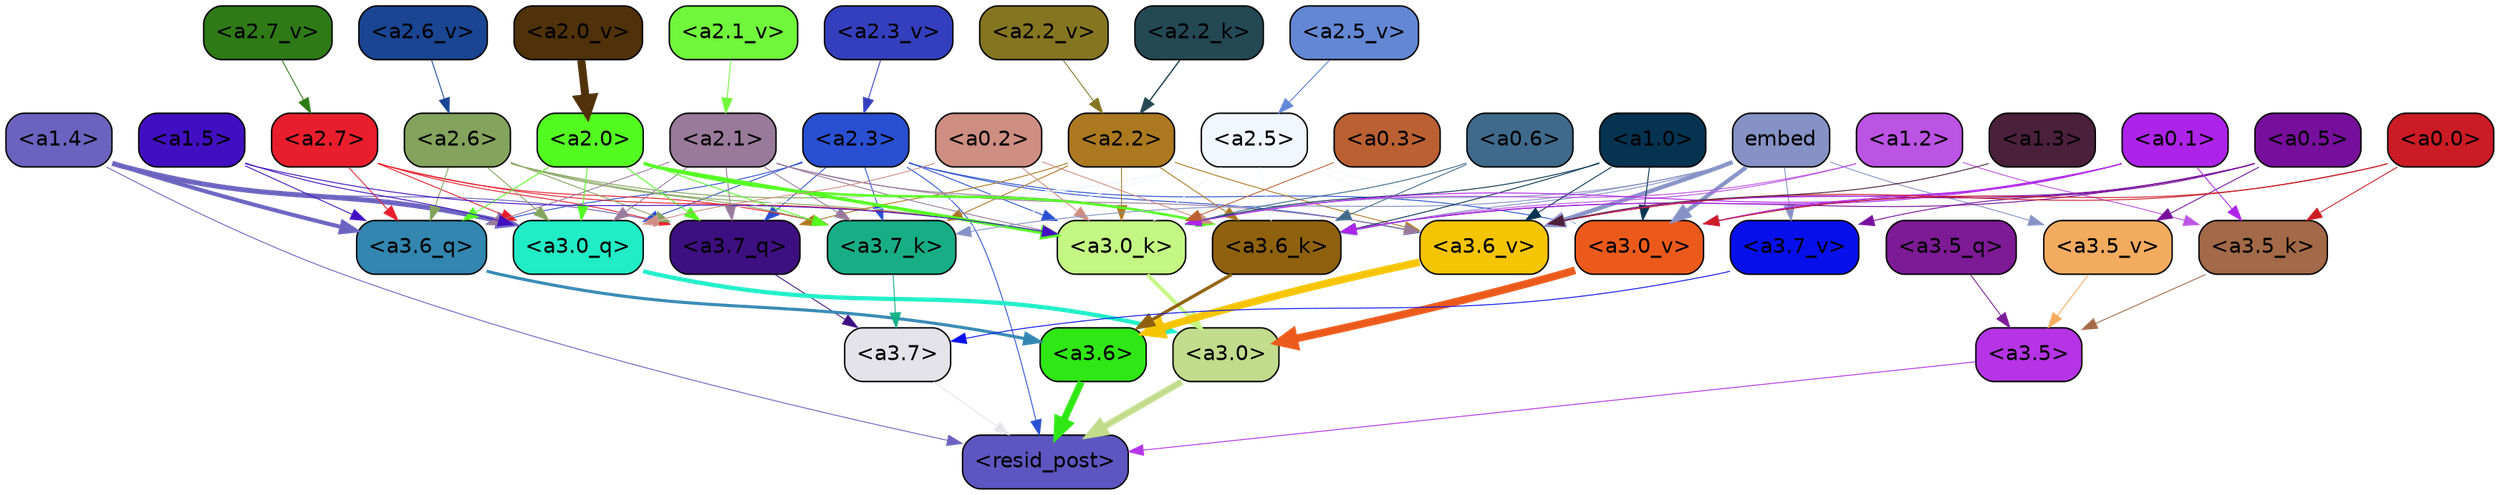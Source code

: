 strict digraph "" {
	graph [bgcolor=transparent,
		layout=dot,
		overlap=false,
		splines=true
	];
	"<a3.7>"	[color=black,
		fillcolor="#e5e3ea",
		fontname=Helvetica,
		shape=box,
		style="filled, rounded"];
	"<resid_post>"	[color=black,
		fillcolor="#5e56c0",
		fontname=Helvetica,
		shape=box,
		style="filled, rounded"];
	"<a3.7>" -> "<resid_post>"	[color="#e5e3ea",
		penwidth=0.6];
	"<a3.6>"	[color=black,
		fillcolor="#2fe715",
		fontname=Helvetica,
		shape=box,
		style="filled, rounded"];
	"<a3.6>" -> "<resid_post>"	[color="#2fe715",
		penwidth=4.646730065345764];
	"<a3.5>"	[color=black,
		fillcolor="#b534e5",
		fontname=Helvetica,
		shape=box,
		style="filled, rounded"];
	"<a3.5>" -> "<resid_post>"	[color="#b534e5",
		penwidth=0.6];
	"<a3.0>"	[color=black,
		fillcolor="#c1dc8c",
		fontname=Helvetica,
		shape=box,
		style="filled, rounded"];
	"<a3.0>" -> "<resid_post>"	[color="#c1dc8c",
		penwidth=4.323132634162903];
	"<a2.3>"	[color=black,
		fillcolor="#2950d2",
		fontname=Helvetica,
		shape=box,
		style="filled, rounded"];
	"<a2.3>" -> "<resid_post>"	[color="#2950d2",
		penwidth=0.6];
	"<a3.7_q>"	[color=black,
		fillcolor="#3e0f80",
		fontname=Helvetica,
		shape=box,
		style="filled, rounded"];
	"<a2.3>" -> "<a3.7_q>"	[color="#2950d2",
		penwidth=0.6];
	"<a3.6_q>"	[color=black,
		fillcolor="#3286b0",
		fontname=Helvetica,
		shape=box,
		style="filled, rounded"];
	"<a2.3>" -> "<a3.6_q>"	[color="#2950d2",
		penwidth=0.6];
	"<a3.0_q>"	[color=black,
		fillcolor="#20ecc6",
		fontname=Helvetica,
		shape=box,
		style="filled, rounded"];
	"<a2.3>" -> "<a3.0_q>"	[color="#2950d2",
		penwidth=0.6];
	"<a3.7_k>"	[color=black,
		fillcolor="#18ae85",
		fontname=Helvetica,
		shape=box,
		style="filled, rounded"];
	"<a2.3>" -> "<a3.7_k>"	[color="#2950d2",
		penwidth=0.6];
	"<a3.0_k>"	[color=black,
		fillcolor="#c4f683",
		fontname=Helvetica,
		shape=box,
		style="filled, rounded"];
	"<a2.3>" -> "<a3.0_k>"	[color="#2950d2",
		penwidth=0.6];
	"<a3.6_v>"	[color=black,
		fillcolor="#f5c402",
		fontname=Helvetica,
		shape=box,
		style="filled, rounded"];
	"<a2.3>" -> "<a3.6_v>"	[color="#2950d2",
		penwidth=0.6];
	"<a3.0_v>"	[color=black,
		fillcolor="#ec5a1b",
		fontname=Helvetica,
		shape=box,
		style="filled, rounded"];
	"<a2.3>" -> "<a3.0_v>"	[color="#2950d2",
		penwidth=0.6];
	"<a1.4>"	[color=black,
		fillcolor="#6b63bf",
		fontname=Helvetica,
		shape=box,
		style="filled, rounded"];
	"<a1.4>" -> "<resid_post>"	[color="#6b63bf",
		penwidth=0.6];
	"<a1.4>" -> "<a3.7_q>"	[color="#6b63bf",
		penwidth=0.6];
	"<a1.4>" -> "<a3.6_q>"	[color="#6b63bf",
		penwidth=2.700703263282776];
	"<a1.4>" -> "<a3.0_q>"	[color="#6b63bf",
		penwidth=3.34255850315094];
	"<a3.7_q>" -> "<a3.7>"	[color="#3e0f80",
		penwidth=0.6];
	"<a3.6_q>" -> "<a3.6>"	[color="#3286b0",
		penwidth=2.03758105635643];
	"<a3.5_q>"	[color=black,
		fillcolor="#7d1a96",
		fontname=Helvetica,
		shape=box,
		style="filled, rounded"];
	"<a3.5_q>" -> "<a3.5>"	[color="#7d1a96",
		penwidth=0.6];
	"<a3.0_q>" -> "<a3.0>"	[color="#20ecc6",
		penwidth=2.8638100624084473];
	"<a3.7_k>" -> "<a3.7>"	[color="#18ae85",
		penwidth=0.6];
	"<a3.6_k>"	[color=black,
		fillcolor="#8f610f",
		fontname=Helvetica,
		shape=box,
		style="filled, rounded"];
	"<a3.6_k>" -> "<a3.6>"	[color="#8f610f",
		penwidth=2.174198240041733];
	"<a3.5_k>"	[color=black,
		fillcolor="#a36948",
		fontname=Helvetica,
		shape=box,
		style="filled, rounded"];
	"<a3.5_k>" -> "<a3.5>"	[color="#a36948",
		penwidth=0.6];
	"<a3.0_k>" -> "<a3.0>"	[color="#c4f683",
		penwidth=2.6274144649505615];
	"<a3.7_v>"	[color=black,
		fillcolor="#0710eb",
		fontname=Helvetica,
		shape=box,
		style="filled, rounded"];
	"<a3.7_v>" -> "<a3.7>"	[color="#0710eb",
		penwidth=0.6];
	"<a3.6_v>" -> "<a3.6>"	[color="#f5c402",
		penwidth=5.002329230308533];
	"<a3.5_v>"	[color=black,
		fillcolor="#f3ab5f",
		fontname=Helvetica,
		shape=box,
		style="filled, rounded"];
	"<a3.5_v>" -> "<a3.5>"	[color="#f3ab5f",
		penwidth=0.6];
	"<a3.0_v>" -> "<a3.0>"	[color="#ec5a1b",
		penwidth=5.188832879066467];
	"<a2.7>"	[color=black,
		fillcolor="#e91e2c",
		fontname=Helvetica,
		shape=box,
		style="filled, rounded"];
	"<a2.7>" -> "<a3.7_q>"	[color="#e91e2c",
		penwidth=0.6];
	"<a2.7>" -> "<a3.6_q>"	[color="#e91e2c",
		penwidth=0.6];
	"<a2.7>" -> "<a3.0_q>"	[color="#e91e2c",
		penwidth=0.6];
	"<a2.7>" -> "<a3.7_k>"	[color="#e91e2c",
		penwidth=0.6];
	"<a2.7>" -> "<a3.0_k>"	[color="#e91e2c",
		penwidth=0.6];
	"<a2.6>"	[color=black,
		fillcolor="#84a35c",
		fontname=Helvetica,
		shape=box,
		style="filled, rounded"];
	"<a2.6>" -> "<a3.7_q>"	[color="#84a35c",
		penwidth=0.6];
	"<a2.6>" -> "<a3.6_q>"	[color="#84a35c",
		penwidth=0.6];
	"<a2.6>" -> "<a3.0_q>"	[color="#84a35c",
		penwidth=0.6];
	"<a2.6>" -> "<a3.7_k>"	[color="#84a35c",
		penwidth=0.6];
	"<a2.6>" -> "<a3.6_k>"	[color="#84a35c",
		penwidth=0.6];
	"<a2.6>" -> "<a3.0_k>"	[color="#84a35c",
		penwidth=0.6];
	"<a2.5>"	[color=black,
		fillcolor="#f1f7ff",
		fontname=Helvetica,
		shape=box,
		style="filled, rounded"];
	"<a2.5>" -> "<a3.7_q>"	[color="#f1f7ff",
		penwidth=0.6];
	"<a2.5>" -> "<a3.0_q>"	[color="#f1f7ff",
		penwidth=0.6];
	"<a2.5>" -> "<a3.7_k>"	[color="#f1f7ff",
		penwidth=0.6];
	"<a2.5>" -> "<a3.6_k>"	[color="#f1f7ff",
		penwidth=0.6];
	"<a2.5>" -> "<a3.0_k>"	[color="#f1f7ff",
		penwidth=0.6];
	"<a2.5>" -> "<a3.6_v>"	[color="#f1f7ff",
		penwidth=0.6];
	"<a2.5>" -> "<a3.0_v>"	[color="#f1f7ff",
		penwidth=0.6];
	"<a2.2>"	[color=black,
		fillcolor="#ac7920",
		fontname=Helvetica,
		shape=box,
		style="filled, rounded"];
	"<a2.2>" -> "<a3.7_q>"	[color="#ac7920",
		penwidth=0.6];
	"<a2.2>" -> "<a3.7_k>"	[color="#ac7920",
		penwidth=0.6];
	"<a2.2>" -> "<a3.6_k>"	[color="#ac7920",
		penwidth=0.6];
	"<a2.2>" -> "<a3.0_k>"	[color="#ac7920",
		penwidth=0.6];
	"<a2.2>" -> "<a3.6_v>"	[color="#ac7920",
		penwidth=0.6];
	"<a2.1>"	[color=black,
		fillcolor="#997a9a",
		fontname=Helvetica,
		shape=box,
		style="filled, rounded"];
	"<a2.1>" -> "<a3.7_q>"	[color="#997a9a",
		penwidth=0.6];
	"<a2.1>" -> "<a3.6_q>"	[color="#997a9a",
		penwidth=0.6];
	"<a2.1>" -> "<a3.0_q>"	[color="#997a9a",
		penwidth=0.6];
	"<a2.1>" -> "<a3.7_k>"	[color="#997a9a",
		penwidth=0.6];
	"<a2.1>" -> "<a3.6_k>"	[color="#997a9a",
		penwidth=0.6];
	"<a2.1>" -> "<a3.0_k>"	[color="#997a9a",
		penwidth=0.6];
	"<a2.1>" -> "<a3.6_v>"	[color="#997a9a",
		penwidth=0.6];
	"<a2.0>"	[color=black,
		fillcolor="#53fc20",
		fontname=Helvetica,
		shape=box,
		style="filled, rounded"];
	"<a2.0>" -> "<a3.7_q>"	[color="#53fc20",
		penwidth=0.6];
	"<a2.0>" -> "<a3.6_q>"	[color="#53fc20",
		penwidth=0.6];
	"<a2.0>" -> "<a3.0_q>"	[color="#53fc20",
		penwidth=0.6];
	"<a2.0>" -> "<a3.7_k>"	[color="#53fc20",
		penwidth=0.6];
	"<a2.0>" -> "<a3.6_k>"	[color="#53fc20",
		penwidth=1.6454488784074783];
	"<a2.0>" -> "<a3.0_k>"	[color="#53fc20",
		penwidth=2.2218968719244003];
	"<a1.5>"	[color=black,
		fillcolor="#410fc1",
		fontname=Helvetica,
		shape=box,
		style="filled, rounded"];
	"<a1.5>" -> "<a3.6_q>"	[color="#410fc1",
		penwidth=0.6];
	"<a1.5>" -> "<a3.0_q>"	[color="#410fc1",
		penwidth=0.6];
	"<a1.5>" -> "<a3.0_k>"	[color="#410fc1",
		penwidth=0.6];
	"<a0.2>"	[color=black,
		fillcolor="#ce8e81",
		fontname=Helvetica,
		shape=box,
		style="filled, rounded"];
	"<a0.2>" -> "<a3.0_q>"	[color="#ce8e81",
		penwidth=0.6];
	"<a0.2>" -> "<a3.6_k>"	[color="#ce8e81",
		penwidth=0.6];
	"<a0.2>" -> "<a3.0_k>"	[color="#ce8e81",
		penwidth=0.6];
	embed	[color=black,
		fillcolor="#8692c5",
		fontname=Helvetica,
		shape=box,
		style="filled, rounded"];
	embed -> "<a3.7_k>"	[color="#8692c5",
		penwidth=0.6];
	embed -> "<a3.6_k>"	[color="#8692c5",
		penwidth=0.6];
	embed -> "<a3.0_k>"	[color="#8692c5",
		penwidth=0.6];
	embed -> "<a3.7_v>"	[color="#8692c5",
		penwidth=0.6];
	embed -> "<a3.6_v>"	[color="#8692c5",
		penwidth=2.8301228284835815];
	embed -> "<a3.5_v>"	[color="#8692c5",
		penwidth=0.6];
	embed -> "<a3.0_v>"	[color="#8692c5",
		penwidth=2.7660785913467407];
	"<a1.2>"	[color=black,
		fillcolor="#bb53e3",
		fontname=Helvetica,
		shape=box,
		style="filled, rounded"];
	"<a1.2>" -> "<a3.6_k>"	[color="#bb53e3",
		penwidth=0.6];
	"<a1.2>" -> "<a3.5_k>"	[color="#bb53e3",
		penwidth=0.6];
	"<a1.2>" -> "<a3.0_k>"	[color="#bb53e3",
		penwidth=0.6];
	"<a1.0>"	[color=black,
		fillcolor="#063350",
		fontname=Helvetica,
		shape=box,
		style="filled, rounded"];
	"<a1.0>" -> "<a3.6_k>"	[color="#063350",
		penwidth=0.6];
	"<a1.0>" -> "<a3.0_k>"	[color="#063350",
		penwidth=0.6];
	"<a1.0>" -> "<a3.6_v>"	[color="#063350",
		penwidth=0.6];
	"<a1.0>" -> "<a3.0_v>"	[color="#063350",
		penwidth=0.6];
	"<a0.6>"	[color=black,
		fillcolor="#3f6a8b",
		fontname=Helvetica,
		shape=box,
		style="filled, rounded"];
	"<a0.6>" -> "<a3.6_k>"	[color="#3f6a8b",
		penwidth=0.6];
	"<a0.6>" -> "<a3.0_k>"	[color="#3f6a8b",
		penwidth=0.6];
	"<a0.5>"	[color=black,
		fillcolor="#770f9c",
		fontname=Helvetica,
		shape=box,
		style="filled, rounded"];
	"<a0.5>" -> "<a3.6_k>"	[color="#770f9c",
		penwidth=0.6];
	"<a0.5>" -> "<a3.7_v>"	[color="#770f9c",
		penwidth=0.6];
	"<a0.5>" -> "<a3.6_v>"	[color="#770f9c",
		penwidth=0.6];
	"<a0.5>" -> "<a3.5_v>"	[color="#770f9c",
		penwidth=0.6];
	"<a0.5>" -> "<a3.0_v>"	[color="#770f9c",
		penwidth=0.6124261617660522];
	"<a0.1>"	[color=black,
		fillcolor="#ad23e9",
		fontname=Helvetica,
		shape=box,
		style="filled, rounded"];
	"<a0.1>" -> "<a3.6_k>"	[color="#ad23e9",
		penwidth=0.6];
	"<a0.1>" -> "<a3.5_k>"	[color="#ad23e9",
		penwidth=0.6];
	"<a0.1>" -> "<a3.0_k>"	[color="#ad23e9",
		penwidth=0.6];
	"<a0.1>" -> "<a3.6_v>"	[color="#ad23e9",
		penwidth=0.6];
	"<a0.1>" -> "<a3.0_v>"	[color="#ad23e9",
		penwidth=0.6];
	"<a0.0>"	[color=black,
		fillcolor="#cb1b24",
		fontname=Helvetica,
		shape=box,
		style="filled, rounded"];
	"<a0.0>" -> "<a3.5_k>"	[color="#cb1b24",
		penwidth=0.6];
	"<a0.0>" -> "<a3.6_v>"	[color="#cb1b24",
		penwidth=0.6];
	"<a0.0>" -> "<a3.0_v>"	[color="#cb1b24",
		penwidth=0.6];
	"<a0.3>"	[color=black,
		fillcolor="#bb6033",
		fontname=Helvetica,
		shape=box,
		style="filled, rounded"];
	"<a0.3>" -> "<a3.0_k>"	[color="#bb6033",
		penwidth=0.6];
	"<a1.3>"	[color=black,
		fillcolor="#4b203b",
		fontname=Helvetica,
		shape=box,
		style="filled, rounded"];
	"<a1.3>" -> "<a3.6_v>"	[color="#4b203b",
		penwidth=0.6];
	"<a2.2_k>"	[color=black,
		fillcolor="#244854",
		fontname=Helvetica,
		shape=box,
		style="filled, rounded"];
	"<a2.2_k>" -> "<a2.2>"	[color="#244854",
		penwidth=0.9331893920898438];
	"<a2.7_v>"	[color=black,
		fillcolor="#2d7a17",
		fontname=Helvetica,
		shape=box,
		style="filled, rounded"];
	"<a2.7_v>" -> "<a2.7>"	[color="#2d7a17",
		penwidth=0.6];
	"<a2.6_v>"	[color=black,
		fillcolor="#194593",
		fontname=Helvetica,
		shape=box,
		style="filled, rounded"];
	"<a2.6_v>" -> "<a2.6>"	[color="#194593",
		penwidth=0.6];
	"<a2.5_v>"	[color=black,
		fillcolor="#6387d4",
		fontname=Helvetica,
		shape=box,
		style="filled, rounded"];
	"<a2.5_v>" -> "<a2.5>"	[color="#6387d4",
		penwidth=0.6657319068908691];
	"<a2.3_v>"	[color=black,
		fillcolor="#343fbe",
		fontname=Helvetica,
		shape=box,
		style="filled, rounded"];
	"<a2.3_v>" -> "<a2.3>"	[color="#343fbe",
		penwidth=0.6];
	"<a2.2_v>"	[color=black,
		fillcolor="#857521",
		fontname=Helvetica,
		shape=box,
		style="filled, rounded"];
	"<a2.2_v>" -> "<a2.2>"	[color="#857521",
		penwidth=0.6];
	"<a2.1_v>"	[color=black,
		fillcolor="#70f63b",
		fontname=Helvetica,
		shape=box,
		style="filled, rounded"];
	"<a2.1_v>" -> "<a2.1>"	[color="#70f63b",
		penwidth=0.6];
	"<a2.0_v>"	[color=black,
		fillcolor="#4f310a",
		fontname=Helvetica,
		shape=box,
		style="filled, rounded"];
	"<a2.0_v>" -> "<a2.0>"	[color="#4f310a",
		penwidth=5.380099236965179];
}
